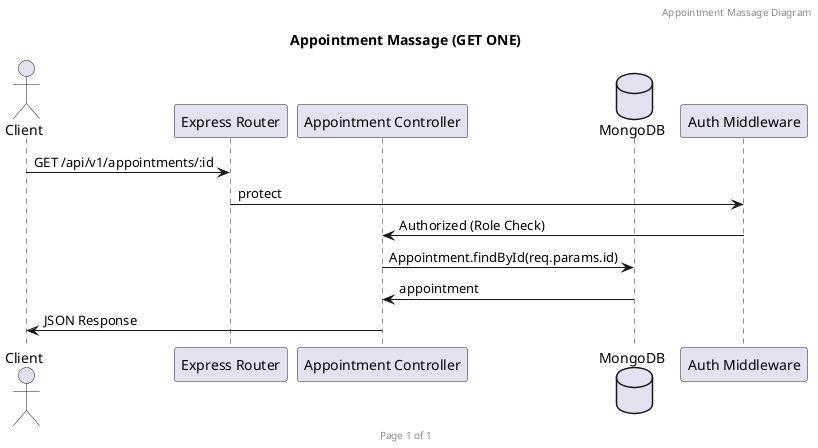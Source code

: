 @startuml  Appointment Massage

header Appointment Massage Diagram
footer Page %page% of %lastpage%
title "Appointment Massage (GET ONE)"

actor Client
participant "Express Router" as Router
participant "Appointment Controller" as Controller
database "MongoDB" as DB
participant "Auth Middleware" as Auth

Client -> Router : GET /api/v1/appointments/:id
Router -> Auth : protect
Auth -> Controller : Authorized (Role Check)
Controller -> DB : Appointment.findById(req.params.id)
DB -> Controller : appointment
Controller -> Client : JSON Response

@enduml